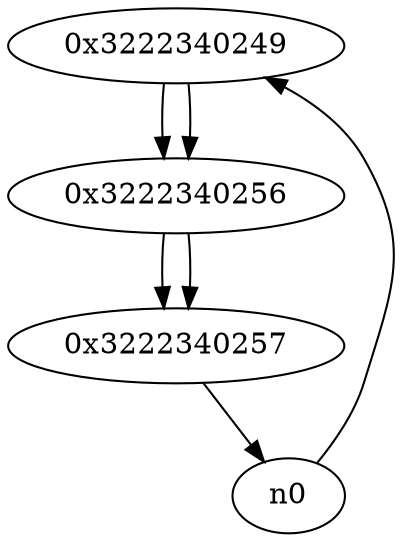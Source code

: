 digraph G{
/* nodes */
  n1 [label="0x3222340249"]
  n2 [label="0x3222340256"]
  n3 [label="0x3222340257"]
/* edges */
n1 -> n2;
n0 -> n1;
n2 -> n3;
n1 -> n2;
n3 -> n0;
n2 -> n3;
}
